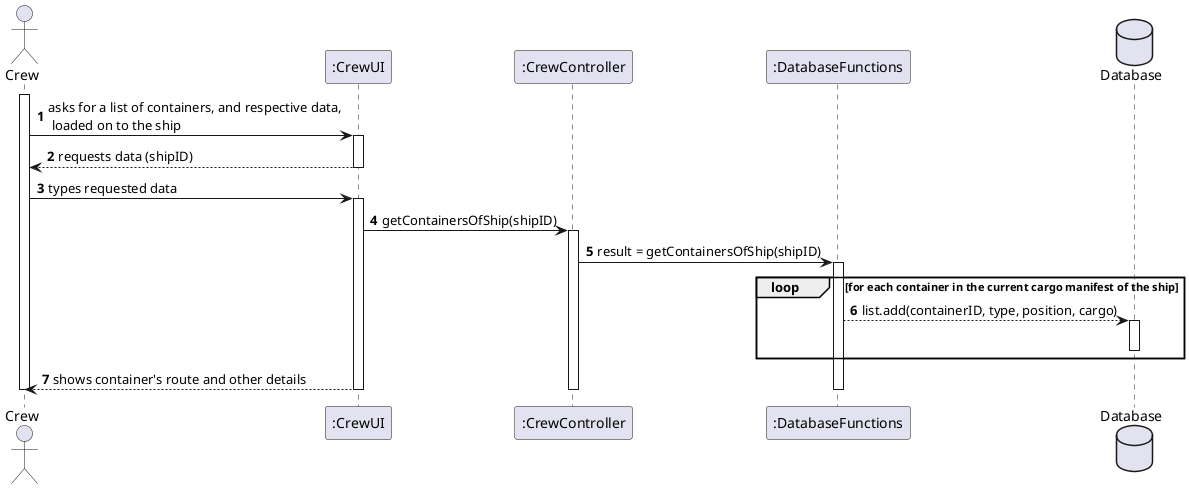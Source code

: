 @startuml
'https://plantuml.com/class-diagram

autonumber

actor "Crew" as C

participant ":CrewUI" as UI
participant ":CrewController" as CTRL
participant ":DatabaseFunctions" as DBF
Database Database as DB

activate C
C -> UI : asks for a list of containers, and respective data,\n loaded on to the ship

activate UI
UI --> C : requests data (shipID)
deactivate UI

C -> UI : types requested data
activate UI



UI -> CTRL : getContainersOfShip(shipID)

activate CTRL

CTRL -> DBF : result = getContainersOfShip(shipID)
activate DBF

loop for each container in the current cargo manifest of the ship

    DBF --> DB : list.add(containerID, type, position, cargo)
    activate DB
    deactivate DB
end

"UI" --> C : shows container's route and other details

deactivate DBF
deactivate CTRL
deactivate UI
deactivate C

@enduml